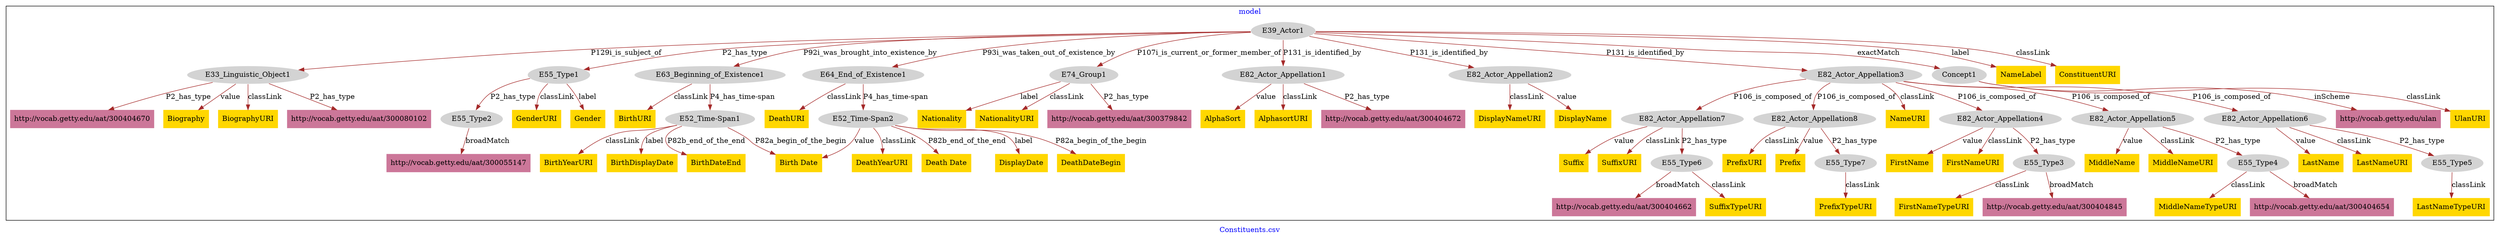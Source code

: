 digraph n0 {
fontcolor="blue"
remincross="true"
label="Constituents.csv"
subgraph cluster {
label="model"
n2[style="filled",color="white",fillcolor="lightgray",label="E39_Actor1"];
n3[style="filled",color="white",fillcolor="lightgray",label="E33_Linguistic_Object1"];
n4[style="filled",color="white",fillcolor="lightgray",label="E55_Type1"];
n5[style="filled",color="white",fillcolor="lightgray",label="E63_Beginning_of_Existence1"];
n6[style="filled",color="white",fillcolor="lightgray",label="E64_End_of_Existence1"];
n7[style="filled",color="white",fillcolor="lightgray",label="E74_Group1"];
n8[style="filled",color="white",fillcolor="lightgray",label="E82_Actor_Appellation1"];
n9[style="filled",color="white",fillcolor="lightgray",label="E82_Actor_Appellation2"];
n10[style="filled",color="white",fillcolor="lightgray",label="E82_Actor_Appellation3"];
n11[style="filled",color="white",fillcolor="lightgray",label="Concept1"];
n12[style="filled",color="white",fillcolor="lightgray",label="E55_Type2"];
n13[style="filled",color="white",fillcolor="lightgray",label="E52_Time-Span1"];
n14[style="filled",color="white",fillcolor="lightgray",label="E52_Time-Span2"];
n15[style="filled",color="white",fillcolor="lightgray",label="E82_Actor_Appellation4"];
n16[style="filled",color="white",fillcolor="lightgray",label="E82_Actor_Appellation5"];
n17[style="filled",color="white",fillcolor="lightgray",label="E82_Actor_Appellation6"];
n18[style="filled",color="white",fillcolor="lightgray",label="E82_Actor_Appellation7"];
n19[style="filled",color="white",fillcolor="lightgray",label="E82_Actor_Appellation8"];
n20[style="filled",color="white",fillcolor="lightgray",label="E55_Type3"];
n21[style="filled",color="white",fillcolor="lightgray",label="E55_Type4"];
n22[style="filled",color="white",fillcolor="lightgray",label="E55_Type5"];
n23[style="filled",color="white",fillcolor="lightgray",label="E55_Type6"];
n24[style="filled",color="white",fillcolor="lightgray",label="E55_Type7"];
n25[shape="plaintext",style="filled",fillcolor="gold",label="DisplayName"];
n26[shape="plaintext",style="filled",fillcolor="gold",label="NameLabel"];
n27[shape="plaintext",style="filled",fillcolor="gold",label="AlphaSort"];
n28[shape="plaintext",style="filled",fillcolor="gold",label="MiddleName"];
n29[shape="plaintext",style="filled",fillcolor="gold",label="FirstName"];
n30[shape="plaintext",style="filled",fillcolor="gold",label="Suffix"];
n31[shape="plaintext",style="filled",fillcolor="gold",label="LastName"];
n32[shape="plaintext",style="filled",fillcolor="gold",label="ConstituentURI"];
n33[shape="plaintext",style="filled",fillcolor="gold",label="BirthURI"];
n34[shape="plaintext",style="filled",fillcolor="gold",label="PrefixURI"];
n35[shape="plaintext",style="filled",fillcolor="gold",label="MiddleNameTypeURI"];
n36[shape="plaintext",style="filled",fillcolor="gold",label="BirthDateEnd"];
n37[shape="plaintext",style="filled",fillcolor="gold",label="BirthYearURI"];
n38[shape="plaintext",style="filled",fillcolor="gold",label="DeathURI"];
n39[shape="plaintext",style="filled",fillcolor="gold",label="LastNameURI"];
n40[shape="plaintext",style="filled",fillcolor="gold",label="DisplayNameURI"];
n41[shape="plaintext",style="filled",fillcolor="gold",label="MiddleNameURI"];
n42[shape="plaintext",style="filled",fillcolor="gold",label="DeathYearURI"];
n43[shape="plaintext",style="filled",fillcolor="gold",label="Prefix"];
n44[shape="plaintext",style="filled",fillcolor="gold",label="Death Date"];
n45[shape="plaintext",style="filled",fillcolor="gold",label="Birth Date"];
n46[shape="plaintext",style="filled",fillcolor="gold",label="Biography"];
n47[shape="plaintext",style="filled",fillcolor="gold",label="LastNameTypeURI"];
n48[shape="plaintext",style="filled",fillcolor="gold",label="Nationality"];
n49[shape="plaintext",style="filled",fillcolor="gold",label="FirstNameTypeURI"];
n50[shape="plaintext",style="filled",fillcolor="gold",label="DisplayDate"];
n51[shape="plaintext",style="filled",fillcolor="gold",label="BirthDisplayDate"];
n52[shape="plaintext",style="filled",fillcolor="gold",label="AlphasortURI"];
n53[shape="plaintext",style="filled",fillcolor="gold",label="UlanURI"];
n54[shape="plaintext",style="filled",fillcolor="gold",label="SuffixURI"];
n55[shape="plaintext",style="filled",fillcolor="gold",label="DeathDateBegin"];
n56[shape="plaintext",style="filled",fillcolor="gold",label="PrefixTypeURI"];
n57[shape="plaintext",style="filled",fillcolor="gold",label="FirstNameURI"];
n58[shape="plaintext",style="filled",fillcolor="gold",label="GenderURI"];
n59[shape="plaintext",style="filled",fillcolor="gold",label="SuffixTypeURI"];
n60[shape="plaintext",style="filled",fillcolor="gold",label="Gender"];
n61[shape="plaintext",style="filled",fillcolor="gold",label="NationalityURI"];
n62[shape="plaintext",style="filled",fillcolor="gold",label="NameURI"];
n63[shape="plaintext",style="filled",fillcolor="gold",label="BiographyURI"];
n64[shape="plaintext",style="filled",fillcolor="#CC7799",label="http://vocab.getty.edu/aat/300404672"];
n65[shape="plaintext",style="filled",fillcolor="#CC7799",label="http://vocab.getty.edu/aat/300080102"];
n66[shape="plaintext",style="filled",fillcolor="#CC7799",label="http://vocab.getty.edu/aat/300404670"];
n67[shape="plaintext",style="filled",fillcolor="#CC7799",label="http://vocab.getty.edu/aat/300379842"];
n68[shape="plaintext",style="filled",fillcolor="#CC7799",label="http://vocab.getty.edu/aat/300404662"];
n69[shape="plaintext",style="filled",fillcolor="#CC7799",label="http://vocab.getty.edu/aat/300404654"];
n70[shape="plaintext",style="filled",fillcolor="#CC7799",label="http://vocab.getty.edu/aat/300404845"];
n71[shape="plaintext",style="filled",fillcolor="#CC7799",label="http://vocab.getty.edu/aat/300055147"];
n72[shape="plaintext",style="filled",fillcolor="#CC7799",label="http://vocab.getty.edu/ulan"];
}
n2 -> n3[color="brown",fontcolor="black",label="P129i_is_subject_of"]
n2 -> n4[color="brown",fontcolor="black",label="P2_has_type"]
n2 -> n5[color="brown",fontcolor="black",label="P92i_was_brought_into_existence_by"]
n2 -> n6[color="brown",fontcolor="black",label="P93i_was_taken_out_of_existence_by"]
n2 -> n7[color="brown",fontcolor="black",label="P107i_is_current_or_former_member_of"]
n2 -> n8[color="brown",fontcolor="black",label="P131_is_identified_by"]
n2 -> n9[color="brown",fontcolor="black",label="P131_is_identified_by"]
n2 -> n10[color="brown",fontcolor="black",label="P131_is_identified_by"]
n2 -> n11[color="brown",fontcolor="black",label="exactMatch"]
n4 -> n12[color="brown",fontcolor="black",label="P2_has_type"]
n5 -> n13[color="brown",fontcolor="black",label="P4_has_time-span"]
n6 -> n14[color="brown",fontcolor="black",label="P4_has_time-span"]
n10 -> n15[color="brown",fontcolor="black",label="P106_is_composed_of"]
n10 -> n16[color="brown",fontcolor="black",label="P106_is_composed_of"]
n10 -> n17[color="brown",fontcolor="black",label="P106_is_composed_of"]
n10 -> n18[color="brown",fontcolor="black",label="P106_is_composed_of"]
n10 -> n19[color="brown",fontcolor="black",label="P106_is_composed_of"]
n15 -> n20[color="brown",fontcolor="black",label="P2_has_type"]
n16 -> n21[color="brown",fontcolor="black",label="P2_has_type"]
n17 -> n22[color="brown",fontcolor="black",label="P2_has_type"]
n18 -> n23[color="brown",fontcolor="black",label="P2_has_type"]
n19 -> n24[color="brown",fontcolor="black",label="P2_has_type"]
n9 -> n25[color="brown",fontcolor="black",label="value"]
n2 -> n26[color="brown",fontcolor="black",label="label"]
n8 -> n27[color="brown",fontcolor="black",label="value"]
n16 -> n28[color="brown",fontcolor="black",label="value"]
n15 -> n29[color="brown",fontcolor="black",label="value"]
n18 -> n30[color="brown",fontcolor="black",label="value"]
n17 -> n31[color="brown",fontcolor="black",label="value"]
n2 -> n32[color="brown",fontcolor="black",label="classLink"]
n5 -> n33[color="brown",fontcolor="black",label="classLink"]
n19 -> n34[color="brown",fontcolor="black",label="classLink"]
n21 -> n35[color="brown",fontcolor="black",label="classLink"]
n13 -> n36[color="brown",fontcolor="black",label="P82b_end_of_the_end"]
n13 -> n37[color="brown",fontcolor="black",label="classLink"]
n6 -> n38[color="brown",fontcolor="black",label="classLink"]
n17 -> n39[color="brown",fontcolor="black",label="classLink"]
n9 -> n40[color="brown",fontcolor="black",label="classLink"]
n16 -> n41[color="brown",fontcolor="black",label="classLink"]
n14 -> n42[color="brown",fontcolor="black",label="classLink"]
n19 -> n43[color="brown",fontcolor="black",label="value"]
n14 -> n44[color="brown",fontcolor="black",label="P82b_end_of_the_end"]
n14 -> n45[color="brown",fontcolor="black",label="value"]
n3 -> n46[color="brown",fontcolor="black",label="value"]
n22 -> n47[color="brown",fontcolor="black",label="classLink"]
n7 -> n48[color="brown",fontcolor="black",label="label"]
n20 -> n49[color="brown",fontcolor="black",label="classLink"]
n14 -> n50[color="brown",fontcolor="black",label="label"]
n13 -> n51[color="brown",fontcolor="black",label="label"]
n8 -> n52[color="brown",fontcolor="black",label="classLink"]
n11 -> n53[color="brown",fontcolor="black",label="classLink"]
n18 -> n54[color="brown",fontcolor="black",label="classLink"]
n14 -> n55[color="brown",fontcolor="black",label="P82a_begin_of_the_begin"]
n24 -> n56[color="brown",fontcolor="black",label="classLink"]
n15 -> n57[color="brown",fontcolor="black",label="classLink"]
n4 -> n58[color="brown",fontcolor="black",label="classLink"]
n23 -> n59[color="brown",fontcolor="black",label="classLink"]
n4 -> n60[color="brown",fontcolor="black",label="label"]
n7 -> n61[color="brown",fontcolor="black",label="classLink"]
n10 -> n62[color="brown",fontcolor="black",label="classLink"]
n3 -> n63[color="brown",fontcolor="black",label="classLink"]
n13 -> n45[color="brown",fontcolor="black",label="P82a_begin_of_the_begin"]
n8 -> n64[color="brown",fontcolor="black",label="P2_has_type"]
n3 -> n65[color="brown",fontcolor="black",label="P2_has_type"]
n3 -> n66[color="brown",fontcolor="black",label="P2_has_type"]
n7 -> n67[color="brown",fontcolor="black",label="P2_has_type"]
n23 -> n68[color="brown",fontcolor="black",label="broadMatch"]
n21 -> n69[color="brown",fontcolor="black",label="broadMatch"]
n20 -> n70[color="brown",fontcolor="black",label="broadMatch"]
n12 -> n71[color="brown",fontcolor="black",label="broadMatch"]
n11 -> n72[color="brown",fontcolor="black",label="inScheme"]
}
